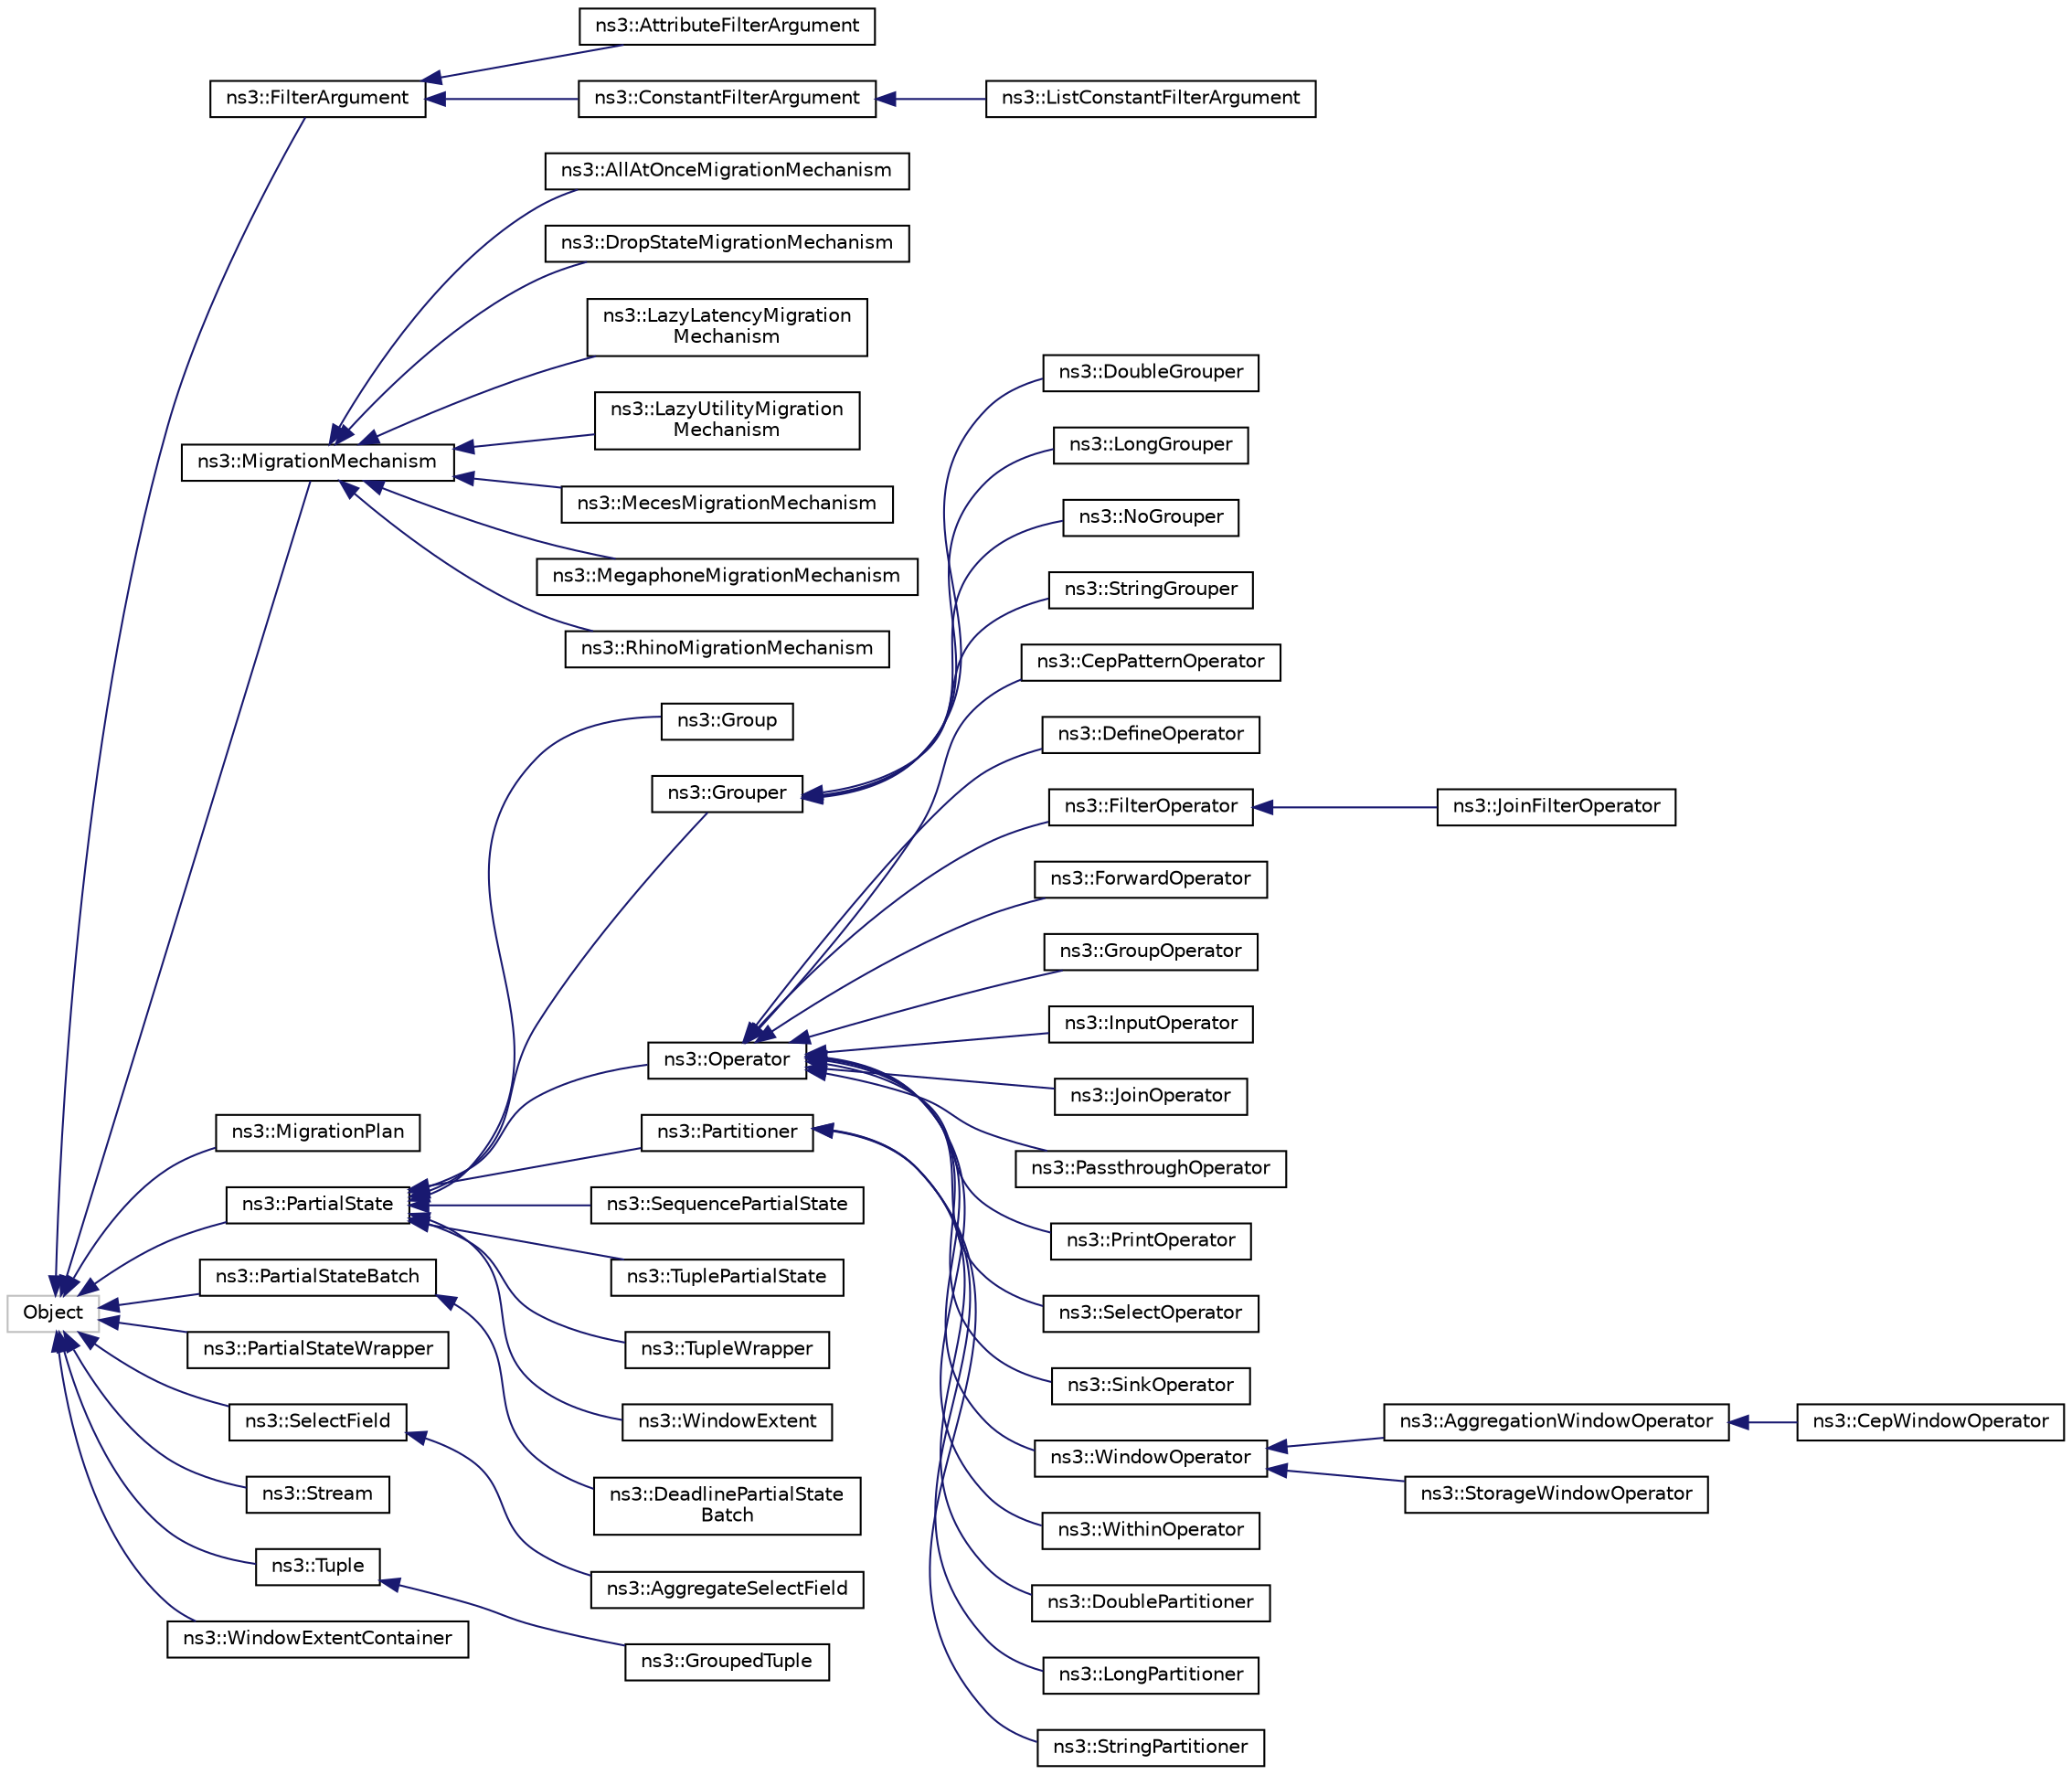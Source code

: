 digraph "Graphical Class Hierarchy"
{
 // LATEX_PDF_SIZE
  edge [fontname="Helvetica",fontsize="10",labelfontname="Helvetica",labelfontsize="10"];
  node [fontname="Helvetica",fontsize="10",shape=record];
  rankdir="LR";
  Node4 [label="Object",height=0.2,width=0.4,color="grey75", fillcolor="white", style="filled",tooltip=" "];
  Node4 -> Node0 [dir="back",color="midnightblue",fontsize="10",style="solid",fontname="Helvetica"];
  Node0 [label="ns3::FilterArgument",height=0.2,width=0.4,color="black", fillcolor="white", style="filled",URL="$classns3_1_1_filter_argument.html",tooltip=" "];
  Node0 -> Node1 [dir="back",color="midnightblue",fontsize="10",style="solid",fontname="Helvetica"];
  Node1 [label="ns3::AttributeFilterArgument",height=0.2,width=0.4,color="black", fillcolor="white", style="filled",URL="$classns3_1_1_attribute_filter_argument.html",tooltip=" "];
  Node0 -> Node2 [dir="back",color="midnightblue",fontsize="10",style="solid",fontname="Helvetica"];
  Node2 [label="ns3::ConstantFilterArgument",height=0.2,width=0.4,color="black", fillcolor="white", style="filled",URL="$classns3_1_1_constant_filter_argument.html",tooltip=" "];
  Node2 -> Node3 [dir="back",color="midnightblue",fontsize="10",style="solid",fontname="Helvetica"];
  Node3 [label="ns3::ListConstantFilterArgument",height=0.2,width=0.4,color="black", fillcolor="white", style="filled",URL="$classns3_1_1_list_constant_filter_argument.html",tooltip=" "];
  Node4 -> Node9 [dir="back",color="midnightblue",fontsize="10",style="solid",fontname="Helvetica"];
  Node9 [label="ns3::MigrationMechanism",height=0.2,width=0.4,color="black", fillcolor="white", style="filled",URL="$classns3_1_1_migration_mechanism.html",tooltip=" "];
  Node9 -> Node10 [dir="back",color="midnightblue",fontsize="10",style="solid",fontname="Helvetica"];
  Node10 [label="ns3::AllAtOnceMigrationMechanism",height=0.2,width=0.4,color="black", fillcolor="white", style="filled",URL="$classns3_1_1_all_at_once_migration_mechanism.html",tooltip=" "];
  Node9 -> Node11 [dir="back",color="midnightblue",fontsize="10",style="solid",fontname="Helvetica"];
  Node11 [label="ns3::DropStateMigrationMechanism",height=0.2,width=0.4,color="black", fillcolor="white", style="filled",URL="$classns3_1_1_drop_state_migration_mechanism.html",tooltip=" "];
  Node9 -> Node12 [dir="back",color="midnightblue",fontsize="10",style="solid",fontname="Helvetica"];
  Node12 [label="ns3::LazyLatencyMigration\lMechanism",height=0.2,width=0.4,color="black", fillcolor="white", style="filled",URL="$classns3_1_1_lazy_latency_migration_mechanism.html",tooltip=" "];
  Node9 -> Node13 [dir="back",color="midnightblue",fontsize="10",style="solid",fontname="Helvetica"];
  Node13 [label="ns3::LazyUtilityMigration\lMechanism",height=0.2,width=0.4,color="black", fillcolor="white", style="filled",URL="$classns3_1_1_lazy_utility_migration_mechanism.html",tooltip=" "];
  Node9 -> Node14 [dir="back",color="midnightblue",fontsize="10",style="solid",fontname="Helvetica"];
  Node14 [label="ns3::MecesMigrationMechanism",height=0.2,width=0.4,color="black", fillcolor="white", style="filled",URL="$classns3_1_1_meces_migration_mechanism.html",tooltip=" "];
  Node9 -> Node15 [dir="back",color="midnightblue",fontsize="10",style="solid",fontname="Helvetica"];
  Node15 [label="ns3::MegaphoneMigrationMechanism",height=0.2,width=0.4,color="black", fillcolor="white", style="filled",URL="$classns3_1_1_megaphone_migration_mechanism.html",tooltip=" "];
  Node9 -> Node16 [dir="back",color="midnightblue",fontsize="10",style="solid",fontname="Helvetica"];
  Node16 [label="ns3::RhinoMigrationMechanism",height=0.2,width=0.4,color="black", fillcolor="white", style="filled",URL="$classns3_1_1_rhino_migration_mechanism.html",tooltip=" "];
  Node4 -> Node17 [dir="back",color="midnightblue",fontsize="10",style="solid",fontname="Helvetica"];
  Node17 [label="ns3::MigrationPlan",height=0.2,width=0.4,color="black", fillcolor="white", style="filled",URL="$classns3_1_1_migration_plan.html",tooltip=" "];
  Node4 -> Node18 [dir="back",color="midnightblue",fontsize="10",style="solid",fontname="Helvetica"];
  Node18 [label="ns3::PartialState",height=0.2,width=0.4,color="black", fillcolor="white", style="filled",URL="$classns3_1_1_partial_state.html",tooltip=" "];
  Node18 -> Node19 [dir="back",color="midnightblue",fontsize="10",style="solid",fontname="Helvetica"];
  Node19 [label="ns3::Group",height=0.2,width=0.4,color="black", fillcolor="white", style="filled",URL="$classns3_1_1_group.html",tooltip=" "];
  Node18 -> Node20 [dir="back",color="midnightblue",fontsize="10",style="solid",fontname="Helvetica"];
  Node20 [label="ns3::Grouper",height=0.2,width=0.4,color="black", fillcolor="white", style="filled",URL="$classns3_1_1_grouper.html",tooltip=" "];
  Node20 -> Node21 [dir="back",color="midnightblue",fontsize="10",style="solid",fontname="Helvetica"];
  Node21 [label="ns3::DoubleGrouper",height=0.2,width=0.4,color="black", fillcolor="white", style="filled",URL="$classns3_1_1_double_grouper.html",tooltip=" "];
  Node20 -> Node22 [dir="back",color="midnightblue",fontsize="10",style="solid",fontname="Helvetica"];
  Node22 [label="ns3::LongGrouper",height=0.2,width=0.4,color="black", fillcolor="white", style="filled",URL="$classns3_1_1_long_grouper.html",tooltip=" "];
  Node20 -> Node23 [dir="back",color="midnightblue",fontsize="10",style="solid",fontname="Helvetica"];
  Node23 [label="ns3::NoGrouper",height=0.2,width=0.4,color="black", fillcolor="white", style="filled",URL="$classns3_1_1_no_grouper.html",tooltip=" "];
  Node20 -> Node24 [dir="back",color="midnightblue",fontsize="10",style="solid",fontname="Helvetica"];
  Node24 [label="ns3::StringGrouper",height=0.2,width=0.4,color="black", fillcolor="white", style="filled",URL="$classns3_1_1_string_grouper.html",tooltip=" "];
  Node18 -> Node25 [dir="back",color="midnightblue",fontsize="10",style="solid",fontname="Helvetica"];
  Node25 [label="ns3::Operator",height=0.2,width=0.4,color="black", fillcolor="white", style="filled",URL="$classns3_1_1_operator.html",tooltip=" "];
  Node25 -> Node26 [dir="back",color="midnightblue",fontsize="10",style="solid",fontname="Helvetica"];
  Node26 [label="ns3::CepPatternOperator",height=0.2,width=0.4,color="black", fillcolor="white", style="filled",URL="$classns3_1_1_cep_pattern_operator.html",tooltip=" "];
  Node25 -> Node27 [dir="back",color="midnightblue",fontsize="10",style="solid",fontname="Helvetica"];
  Node27 [label="ns3::DefineOperator",height=0.2,width=0.4,color="black", fillcolor="white", style="filled",URL="$classns3_1_1_define_operator.html",tooltip=" "];
  Node25 -> Node28 [dir="back",color="midnightblue",fontsize="10",style="solid",fontname="Helvetica"];
  Node28 [label="ns3::FilterOperator",height=0.2,width=0.4,color="black", fillcolor="white", style="filled",URL="$classns3_1_1_filter_operator.html",tooltip=" "];
  Node28 -> Node29 [dir="back",color="midnightblue",fontsize="10",style="solid",fontname="Helvetica"];
  Node29 [label="ns3::JoinFilterOperator",height=0.2,width=0.4,color="black", fillcolor="white", style="filled",URL="$classns3_1_1_join_filter_operator.html",tooltip=" "];
  Node25 -> Node30 [dir="back",color="midnightblue",fontsize="10",style="solid",fontname="Helvetica"];
  Node30 [label="ns3::ForwardOperator",height=0.2,width=0.4,color="black", fillcolor="white", style="filled",URL="$classns3_1_1_forward_operator.html",tooltip=" "];
  Node25 -> Node31 [dir="back",color="midnightblue",fontsize="10",style="solid",fontname="Helvetica"];
  Node31 [label="ns3::GroupOperator",height=0.2,width=0.4,color="black", fillcolor="white", style="filled",URL="$classns3_1_1_group_operator.html",tooltip=" "];
  Node25 -> Node32 [dir="back",color="midnightblue",fontsize="10",style="solid",fontname="Helvetica"];
  Node32 [label="ns3::InputOperator",height=0.2,width=0.4,color="black", fillcolor="white", style="filled",URL="$classns3_1_1_input_operator.html",tooltip=" "];
  Node25 -> Node33 [dir="back",color="midnightblue",fontsize="10",style="solid",fontname="Helvetica"];
  Node33 [label="ns3::JoinOperator",height=0.2,width=0.4,color="black", fillcolor="white", style="filled",URL="$classns3_1_1_join_operator.html",tooltip=" "];
  Node25 -> Node34 [dir="back",color="midnightblue",fontsize="10",style="solid",fontname="Helvetica"];
  Node34 [label="ns3::PassthroughOperator",height=0.2,width=0.4,color="black", fillcolor="white", style="filled",URL="$classns3_1_1_passthrough_operator.html",tooltip=" "];
  Node25 -> Node35 [dir="back",color="midnightblue",fontsize="10",style="solid",fontname="Helvetica"];
  Node35 [label="ns3::PrintOperator",height=0.2,width=0.4,color="black", fillcolor="white", style="filled",URL="$classns3_1_1_print_operator.html",tooltip=" "];
  Node25 -> Node36 [dir="back",color="midnightblue",fontsize="10",style="solid",fontname="Helvetica"];
  Node36 [label="ns3::SelectOperator",height=0.2,width=0.4,color="black", fillcolor="white", style="filled",URL="$classns3_1_1_select_operator.html",tooltip=" "];
  Node25 -> Node37 [dir="back",color="midnightblue",fontsize="10",style="solid",fontname="Helvetica"];
  Node37 [label="ns3::SinkOperator",height=0.2,width=0.4,color="black", fillcolor="white", style="filled",URL="$classns3_1_1_sink_operator.html",tooltip=" "];
  Node25 -> Node38 [dir="back",color="midnightblue",fontsize="10",style="solid",fontname="Helvetica"];
  Node38 [label="ns3::WindowOperator",height=0.2,width=0.4,color="black", fillcolor="white", style="filled",URL="$classns3_1_1_window_operator.html",tooltip=" "];
  Node38 -> Node39 [dir="back",color="midnightblue",fontsize="10",style="solid",fontname="Helvetica"];
  Node39 [label="ns3::AggregationWindowOperator",height=0.2,width=0.4,color="black", fillcolor="white", style="filled",URL="$classns3_1_1_aggregation_window_operator.html",tooltip=" "];
  Node39 -> Node40 [dir="back",color="midnightblue",fontsize="10",style="solid",fontname="Helvetica"];
  Node40 [label="ns3::CepWindowOperator",height=0.2,width=0.4,color="black", fillcolor="white", style="filled",URL="$classns3_1_1_cep_window_operator.html",tooltip=" "];
  Node38 -> Node41 [dir="back",color="midnightblue",fontsize="10",style="solid",fontname="Helvetica"];
  Node41 [label="ns3::StorageWindowOperator",height=0.2,width=0.4,color="black", fillcolor="white", style="filled",URL="$classns3_1_1_storage_window_operator.html",tooltip=" "];
  Node25 -> Node42 [dir="back",color="midnightblue",fontsize="10",style="solid",fontname="Helvetica"];
  Node42 [label="ns3::WithinOperator",height=0.2,width=0.4,color="black", fillcolor="white", style="filled",URL="$classns3_1_1_within_operator.html",tooltip=" "];
  Node18 -> Node43 [dir="back",color="midnightblue",fontsize="10",style="solid",fontname="Helvetica"];
  Node43 [label="ns3::Partitioner",height=0.2,width=0.4,color="black", fillcolor="white", style="filled",URL="$classns3_1_1_partitioner.html",tooltip=" "];
  Node43 -> Node44 [dir="back",color="midnightblue",fontsize="10",style="solid",fontname="Helvetica"];
  Node44 [label="ns3::DoublePartitioner",height=0.2,width=0.4,color="black", fillcolor="white", style="filled",URL="$classns3_1_1_double_partitioner.html",tooltip=" "];
  Node43 -> Node45 [dir="back",color="midnightblue",fontsize="10",style="solid",fontname="Helvetica"];
  Node45 [label="ns3::LongPartitioner",height=0.2,width=0.4,color="black", fillcolor="white", style="filled",URL="$classns3_1_1_long_partitioner.html",tooltip=" "];
  Node43 -> Node46 [dir="back",color="midnightblue",fontsize="10",style="solid",fontname="Helvetica"];
  Node46 [label="ns3::StringPartitioner",height=0.2,width=0.4,color="black", fillcolor="white", style="filled",URL="$classns3_1_1_string_partitioner.html",tooltip=" "];
  Node18 -> Node47 [dir="back",color="midnightblue",fontsize="10",style="solid",fontname="Helvetica"];
  Node47 [label="ns3::SequencePartialState",height=0.2,width=0.4,color="black", fillcolor="white", style="filled",URL="$classns3_1_1_sequence_partial_state.html",tooltip=" "];
  Node18 -> Node48 [dir="back",color="midnightblue",fontsize="10",style="solid",fontname="Helvetica"];
  Node48 [label="ns3::TuplePartialState",height=0.2,width=0.4,color="black", fillcolor="white", style="filled",URL="$classns3_1_1_tuple_partial_state.html",tooltip=" "];
  Node18 -> Node49 [dir="back",color="midnightblue",fontsize="10",style="solid",fontname="Helvetica"];
  Node49 [label="ns3::TupleWrapper",height=0.2,width=0.4,color="black", fillcolor="white", style="filled",URL="$classns3_1_1_tuple_wrapper.html",tooltip=" "];
  Node18 -> Node50 [dir="back",color="midnightblue",fontsize="10",style="solid",fontname="Helvetica"];
  Node50 [label="ns3::WindowExtent",height=0.2,width=0.4,color="black", fillcolor="white", style="filled",URL="$classns3_1_1_window_extent.html",tooltip=" "];
  Node4 -> Node51 [dir="back",color="midnightblue",fontsize="10",style="solid",fontname="Helvetica"];
  Node51 [label="ns3::PartialStateBatch",height=0.2,width=0.4,color="black", fillcolor="white", style="filled",URL="$classns3_1_1_partial_state_batch.html",tooltip=" "];
  Node51 -> Node52 [dir="back",color="midnightblue",fontsize="10",style="solid",fontname="Helvetica"];
  Node52 [label="ns3::DeadlinePartialState\lBatch",height=0.2,width=0.4,color="black", fillcolor="white", style="filled",URL="$classns3_1_1_deadline_partial_state_batch.html",tooltip=" "];
  Node4 -> Node53 [dir="back",color="midnightblue",fontsize="10",style="solid",fontname="Helvetica"];
  Node53 [label="ns3::PartialStateWrapper",height=0.2,width=0.4,color="black", fillcolor="white", style="filled",URL="$classns3_1_1_partial_state_wrapper.html",tooltip=" "];
  Node4 -> Node54 [dir="back",color="midnightblue",fontsize="10",style="solid",fontname="Helvetica"];
  Node54 [label="ns3::SelectField",height=0.2,width=0.4,color="black", fillcolor="white", style="filled",URL="$classns3_1_1_select_field.html",tooltip=" "];
  Node54 -> Node55 [dir="back",color="midnightblue",fontsize="10",style="solid",fontname="Helvetica"];
  Node55 [label="ns3::AggregateSelectField",height=0.2,width=0.4,color="black", fillcolor="white", style="filled",URL="$classns3_1_1_aggregate_select_field.html",tooltip=" "];
  Node4 -> Node56 [dir="back",color="midnightblue",fontsize="10",style="solid",fontname="Helvetica"];
  Node56 [label="ns3::Stream",height=0.2,width=0.4,color="black", fillcolor="white", style="filled",URL="$classns3_1_1_stream.html",tooltip=" "];
  Node4 -> Node57 [dir="back",color="midnightblue",fontsize="10",style="solid",fontname="Helvetica"];
  Node57 [label="ns3::Tuple",height=0.2,width=0.4,color="black", fillcolor="white", style="filled",URL="$classns3_1_1_tuple.html",tooltip=" "];
  Node57 -> Node58 [dir="back",color="midnightblue",fontsize="10",style="solid",fontname="Helvetica"];
  Node58 [label="ns3::GroupedTuple",height=0.2,width=0.4,color="black", fillcolor="white", style="filled",URL="$classns3_1_1_grouped_tuple.html",tooltip=" "];
  Node4 -> Node59 [dir="back",color="midnightblue",fontsize="10",style="solid",fontname="Helvetica"];
  Node59 [label="ns3::WindowExtentContainer",height=0.2,width=0.4,color="black", fillcolor="white", style="filled",URL="$classns3_1_1_window_extent_container.html",tooltip=" "];
}
